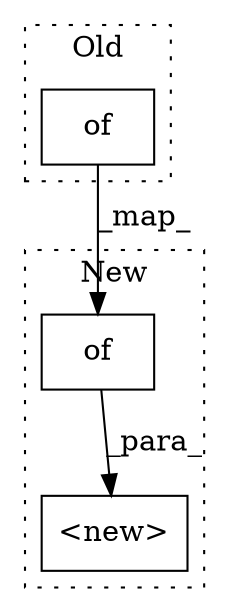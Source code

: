 digraph G {
subgraph cluster0 {
1 [label="of" a="32" s="6563,6571" l="3,1" shape="box"];
label = "Old";
style="dotted";
}
subgraph cluster1 {
2 [label="of" a="32" s="6609,6617" l="3,1" shape="box"];
3 [label="<new>" a="14" s="6578,6618" l="17,1" shape="box"];
label = "New";
style="dotted";
}
1 -> 2 [label="_map_"];
2 -> 3 [label="_para_"];
}